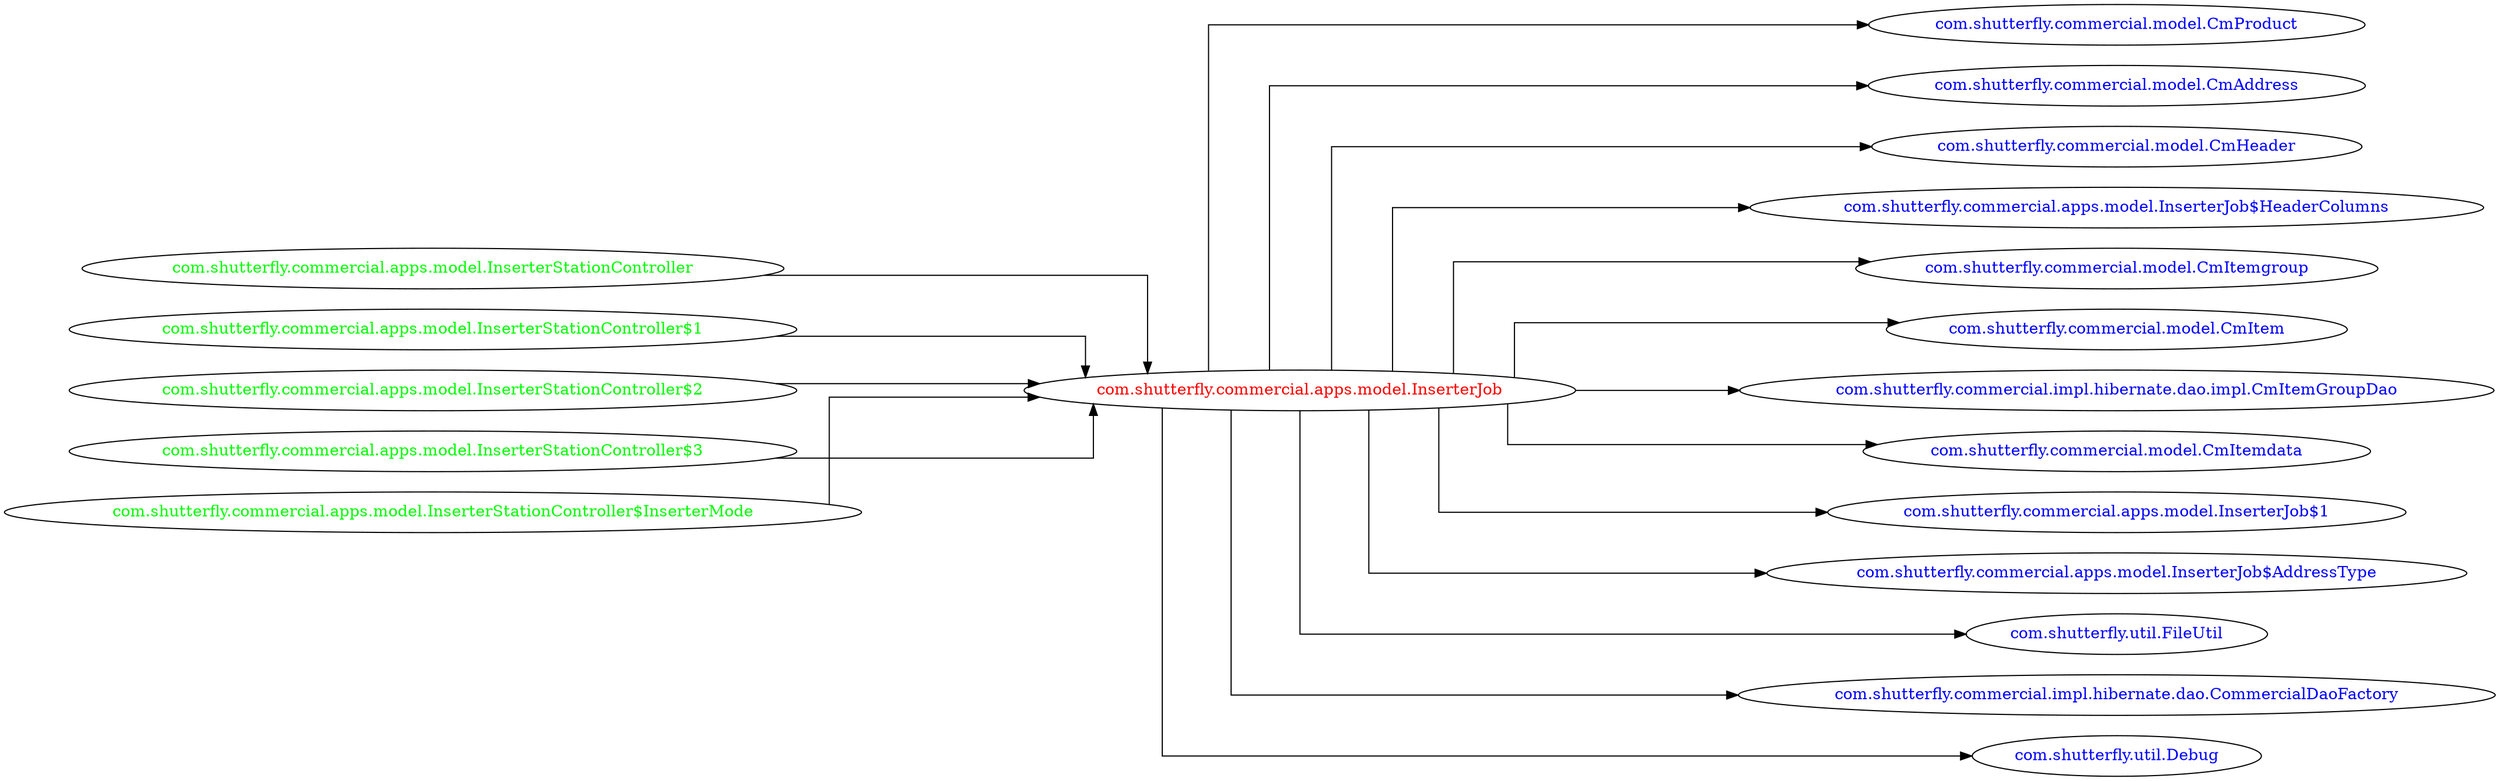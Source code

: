 digraph dependencyGraph {
 concentrate=true;
 ranksep="2.0";
 rankdir="LR"; 
 splines="ortho";
"com.shutterfly.commercial.apps.model.InserterJob" [fontcolor="red"];
"com.shutterfly.commercial.model.CmProduct" [ fontcolor="blue" ];
"com.shutterfly.commercial.apps.model.InserterJob"->"com.shutterfly.commercial.model.CmProduct";
"com.shutterfly.commercial.model.CmAddress" [ fontcolor="blue" ];
"com.shutterfly.commercial.apps.model.InserterJob"->"com.shutterfly.commercial.model.CmAddress";
"com.shutterfly.commercial.model.CmHeader" [ fontcolor="blue" ];
"com.shutterfly.commercial.apps.model.InserterJob"->"com.shutterfly.commercial.model.CmHeader";
"com.shutterfly.commercial.apps.model.InserterJob$HeaderColumns" [ fontcolor="blue" ];
"com.shutterfly.commercial.apps.model.InserterJob"->"com.shutterfly.commercial.apps.model.InserterJob$HeaderColumns";
"com.shutterfly.commercial.model.CmItemgroup" [ fontcolor="blue" ];
"com.shutterfly.commercial.apps.model.InserterJob"->"com.shutterfly.commercial.model.CmItemgroup";
"com.shutterfly.commercial.model.CmItem" [ fontcolor="blue" ];
"com.shutterfly.commercial.apps.model.InserterJob"->"com.shutterfly.commercial.model.CmItem";
"com.shutterfly.commercial.impl.hibernate.dao.impl.CmItemGroupDao" [ fontcolor="blue" ];
"com.shutterfly.commercial.apps.model.InserterJob"->"com.shutterfly.commercial.impl.hibernate.dao.impl.CmItemGroupDao";
"com.shutterfly.commercial.model.CmItemdata" [ fontcolor="blue" ];
"com.shutterfly.commercial.apps.model.InserterJob"->"com.shutterfly.commercial.model.CmItemdata";
"com.shutterfly.commercial.apps.model.InserterJob$1" [ fontcolor="blue" ];
"com.shutterfly.commercial.apps.model.InserterJob"->"com.shutterfly.commercial.apps.model.InserterJob$1";
"com.shutterfly.commercial.apps.model.InserterJob$AddressType" [ fontcolor="blue" ];
"com.shutterfly.commercial.apps.model.InserterJob"->"com.shutterfly.commercial.apps.model.InserterJob$AddressType";
"com.shutterfly.util.FileUtil" [ fontcolor="blue" ];
"com.shutterfly.commercial.apps.model.InserterJob"->"com.shutterfly.util.FileUtil";
"com.shutterfly.commercial.impl.hibernate.dao.CommercialDaoFactory" [ fontcolor="blue" ];
"com.shutterfly.commercial.apps.model.InserterJob"->"com.shutterfly.commercial.impl.hibernate.dao.CommercialDaoFactory";
"com.shutterfly.util.Debug" [ fontcolor="blue" ];
"com.shutterfly.commercial.apps.model.InserterJob"->"com.shutterfly.util.Debug";
"com.shutterfly.commercial.apps.model.InserterStationController" [ fontcolor="green" ];
"com.shutterfly.commercial.apps.model.InserterStationController"->"com.shutterfly.commercial.apps.model.InserterJob";
"com.shutterfly.commercial.apps.model.InserterStationController$1" [ fontcolor="green" ];
"com.shutterfly.commercial.apps.model.InserterStationController$1"->"com.shutterfly.commercial.apps.model.InserterJob";
"com.shutterfly.commercial.apps.model.InserterStationController$2" [ fontcolor="green" ];
"com.shutterfly.commercial.apps.model.InserterStationController$2"->"com.shutterfly.commercial.apps.model.InserterJob";
"com.shutterfly.commercial.apps.model.InserterStationController$3" [ fontcolor="green" ];
"com.shutterfly.commercial.apps.model.InserterStationController$3"->"com.shutterfly.commercial.apps.model.InserterJob";
"com.shutterfly.commercial.apps.model.InserterStationController$InserterMode" [ fontcolor="green" ];
"com.shutterfly.commercial.apps.model.InserterStationController$InserterMode"->"com.shutterfly.commercial.apps.model.InserterJob";
}
